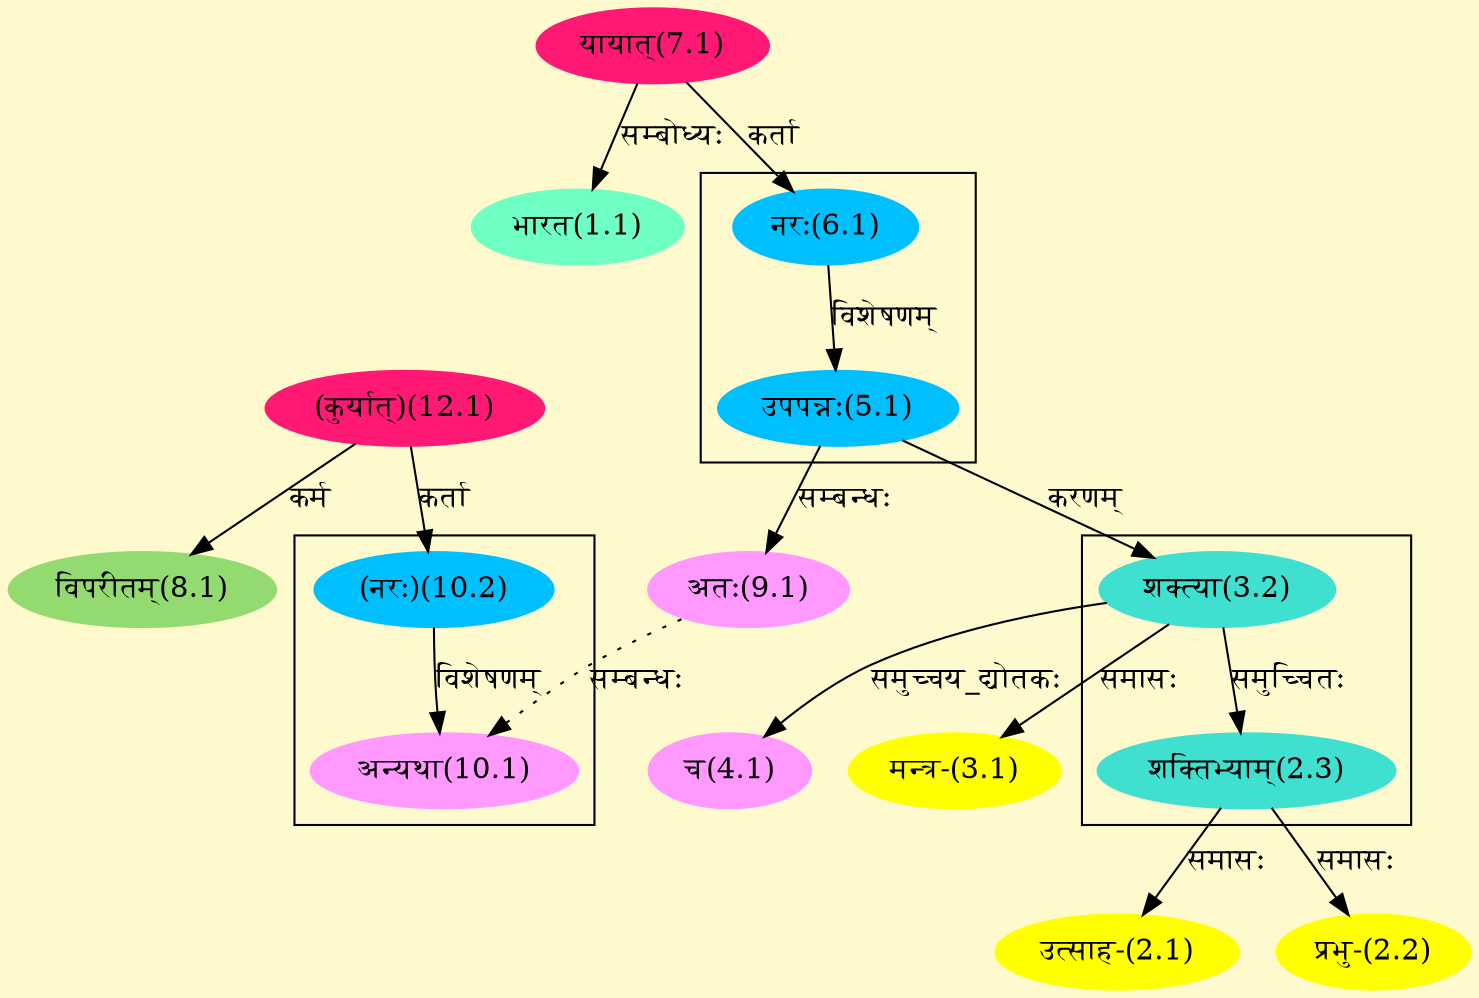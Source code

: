 digraph G{
rankdir=BT;
 compound=true;
 bgcolor="lemonchiffon1";

subgraph cluster_1{
Node2_3 [style=filled, color="#40E0D0" label = "शक्तिभ्याम्(2.3)"]
Node3_2 [style=filled, color="#40E0D0" label = "शक्त्या(3.2)"]

}

subgraph cluster_2{
Node5_1 [style=filled, color="#00BFFF" label = "उपपन्नः(5.1)"]
Node6_1 [style=filled, color="#00BFFF" label = "नरः(6.1)"]

}

subgraph cluster_3{
Node10_1 [style=filled, color="#FF99FF" label = "अन्यथा(10.1)"]
Node10_2 [style=filled, color="#00BFFF" label = "(नरः)(10.2)"]

}
Node1_1 [style=filled, color="#6FFFC3" label = "भारत(1.1)"]
Node7_1 [style=filled, color="#FF1975" label = "यायात्(7.1)"]
Node2_1 [style=filled, color="#FFFF00" label = "उत्साह-(2.1)"]
Node2_3 [style=filled, color="#40E0D0" label = "शक्तिभ्याम्(2.3)"]
Node2_2 [style=filled, color="#FFFF00" label = "प्रभु-(2.2)"]
Node3_1 [style=filled, color="#FFFF00" label = "मन्त्र-(3.1)"]
Node3_2 [style=filled, color="#40E0D0" label = "शक्त्या(3.2)"]
Node5_1 [style=filled, color="#00BFFF" label = "उपपन्नः(5.1)"]
Node4_1 [style=filled, color="#FF99FF" label = "च(4.1)"]
Node6_1 [style=filled, color="#00BFFF" label = "नरः(6.1)"]
Node8_1 [style=filled, color="#93DB70" label = "विपरीतम्(8.1)"]
Node12_1 [style=filled, color="#FF1975" label = "(कुर्यात्)(12.1)"]
Node9_1 [style=filled, color="#FF99FF" label = "अतः(9.1)"]
Node10_1 [style=filled, color="#FF99FF" label = "अन्यथा(10.1)"]
Node10_2 [style=filled, color="#00BFFF" label = "(नरः)(10.2)"]
/* Start of Relations section */

Node1_1 -> Node7_1 [  label="सम्बोध्यः"  dir="back" ]
Node2_1 -> Node2_3 [  label="समासः"  dir="back" ]
Node2_2 -> Node2_3 [  label="समासः"  dir="back" ]
Node2_3 -> Node3_2 [  label="समुच्चितः"  dir="back" ]
Node3_1 -> Node3_2 [  label="समासः"  dir="back" ]
Node3_2 -> Node5_1 [  label="करणम्"  dir="back" ]
Node4_1 -> Node3_2 [  label="समुच्चय_द्योतकः"  dir="back" ]
Node5_1 -> Node6_1 [  label="विशेषणम्"  dir="back" ]
Node6_1 -> Node7_1 [  label="कर्ता"  dir="back" ]
Node8_1 -> Node12_1 [  label="कर्म"  dir="back" ]
Node9_1 -> Node5_1 [  label="सम्बन्धः"  dir="back" ]
Node10_1 -> Node10_2 [  label="विशेषणम्"  dir="back" ]
Node10_1 -> Node9_1 [ style=dotted label="सम्बन्धः"  dir="back" ]
Node10_2 -> Node12_1 [  label="कर्ता"  dir="back" ]
}
